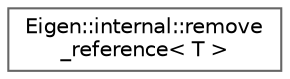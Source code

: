 digraph "类继承关系图"
{
 // LATEX_PDF_SIZE
  bgcolor="transparent";
  edge [fontname=Helvetica,fontsize=10,labelfontname=Helvetica,labelfontsize=10];
  node [fontname=Helvetica,fontsize=10,shape=box,height=0.2,width=0.4];
  rankdir="LR";
  Node0 [id="Node000000",label="Eigen::internal::remove\l_reference\< T \>",height=0.2,width=0.4,color="grey40", fillcolor="white", style="filled",URL="$struct_eigen_1_1internal_1_1remove__reference.html",tooltip=" "];
}
